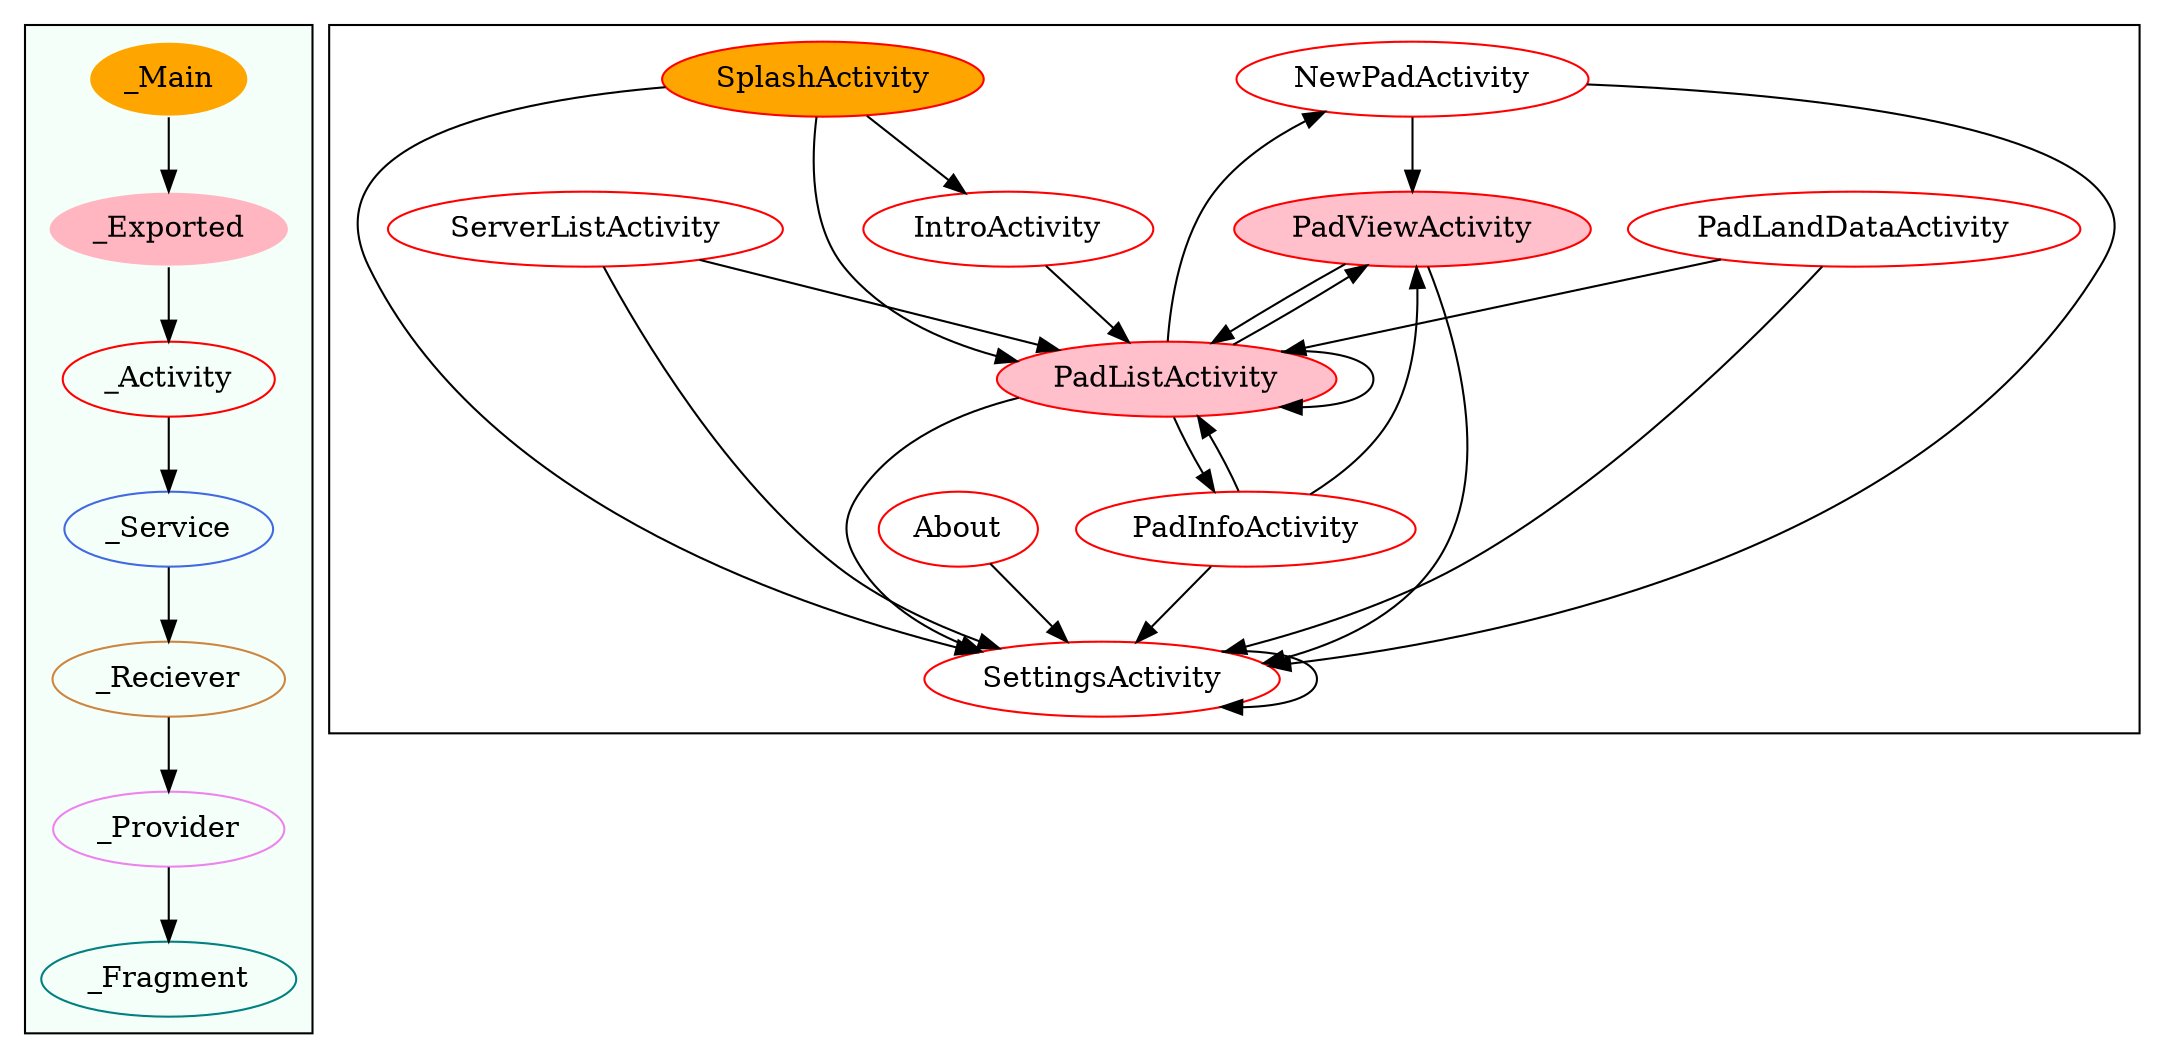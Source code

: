digraph G {
subgraph cluster_legend{ 
bgcolor=mintcream;
_Activity[color = red];
_Service[color = royalblue];
_Provider[color = violet];
_Reciever[color = peru];
_Fragment[color = teal];
_Main[style=filled, fillcolor=orange, color = mintcream];
_Exported[style=filled, fillcolor=lightpink, color = mintcream];
_Main -> _Exported -> _Activity -> _Service -> _Reciever -> _Provider -> _Fragment; 
}
subgraph cluster_component{ 
NewPadActivity[color = red];
PadLandDataActivity[color = red];
SplashActivity[style=filled, fillcolor=orange, color = red];
SettingsActivity[color = red];
PadViewActivity[style=filled, fillcolor=pink, color = red];
PadInfoActivity[color = red];
IntroActivity[color = red];
PadListActivity[style=filled, fillcolor=pink, color = red];
About[color = red];
ServerListActivity[color = red];
NewPadActivity->SettingsActivity;
NewPadActivity->PadViewActivity;
PadLandDataActivity->PadListActivity;
PadLandDataActivity->SettingsActivity;
SplashActivity->SettingsActivity;
SplashActivity->PadListActivity;
SplashActivity->IntroActivity;
SettingsActivity->SettingsActivity;
PadViewActivity->SettingsActivity;
PadViewActivity->PadListActivity;
PadInfoActivity->PadListActivity;
PadInfoActivity->SettingsActivity;
PadInfoActivity->PadViewActivity;
IntroActivity->PadListActivity;
PadListActivity->PadListActivity;
PadListActivity->PadViewActivity;
PadListActivity->SettingsActivity;
PadListActivity->NewPadActivity;
PadListActivity->PadInfoActivity;
About->SettingsActivity;
ServerListActivity->PadListActivity;
ServerListActivity->SettingsActivity;
}
}
